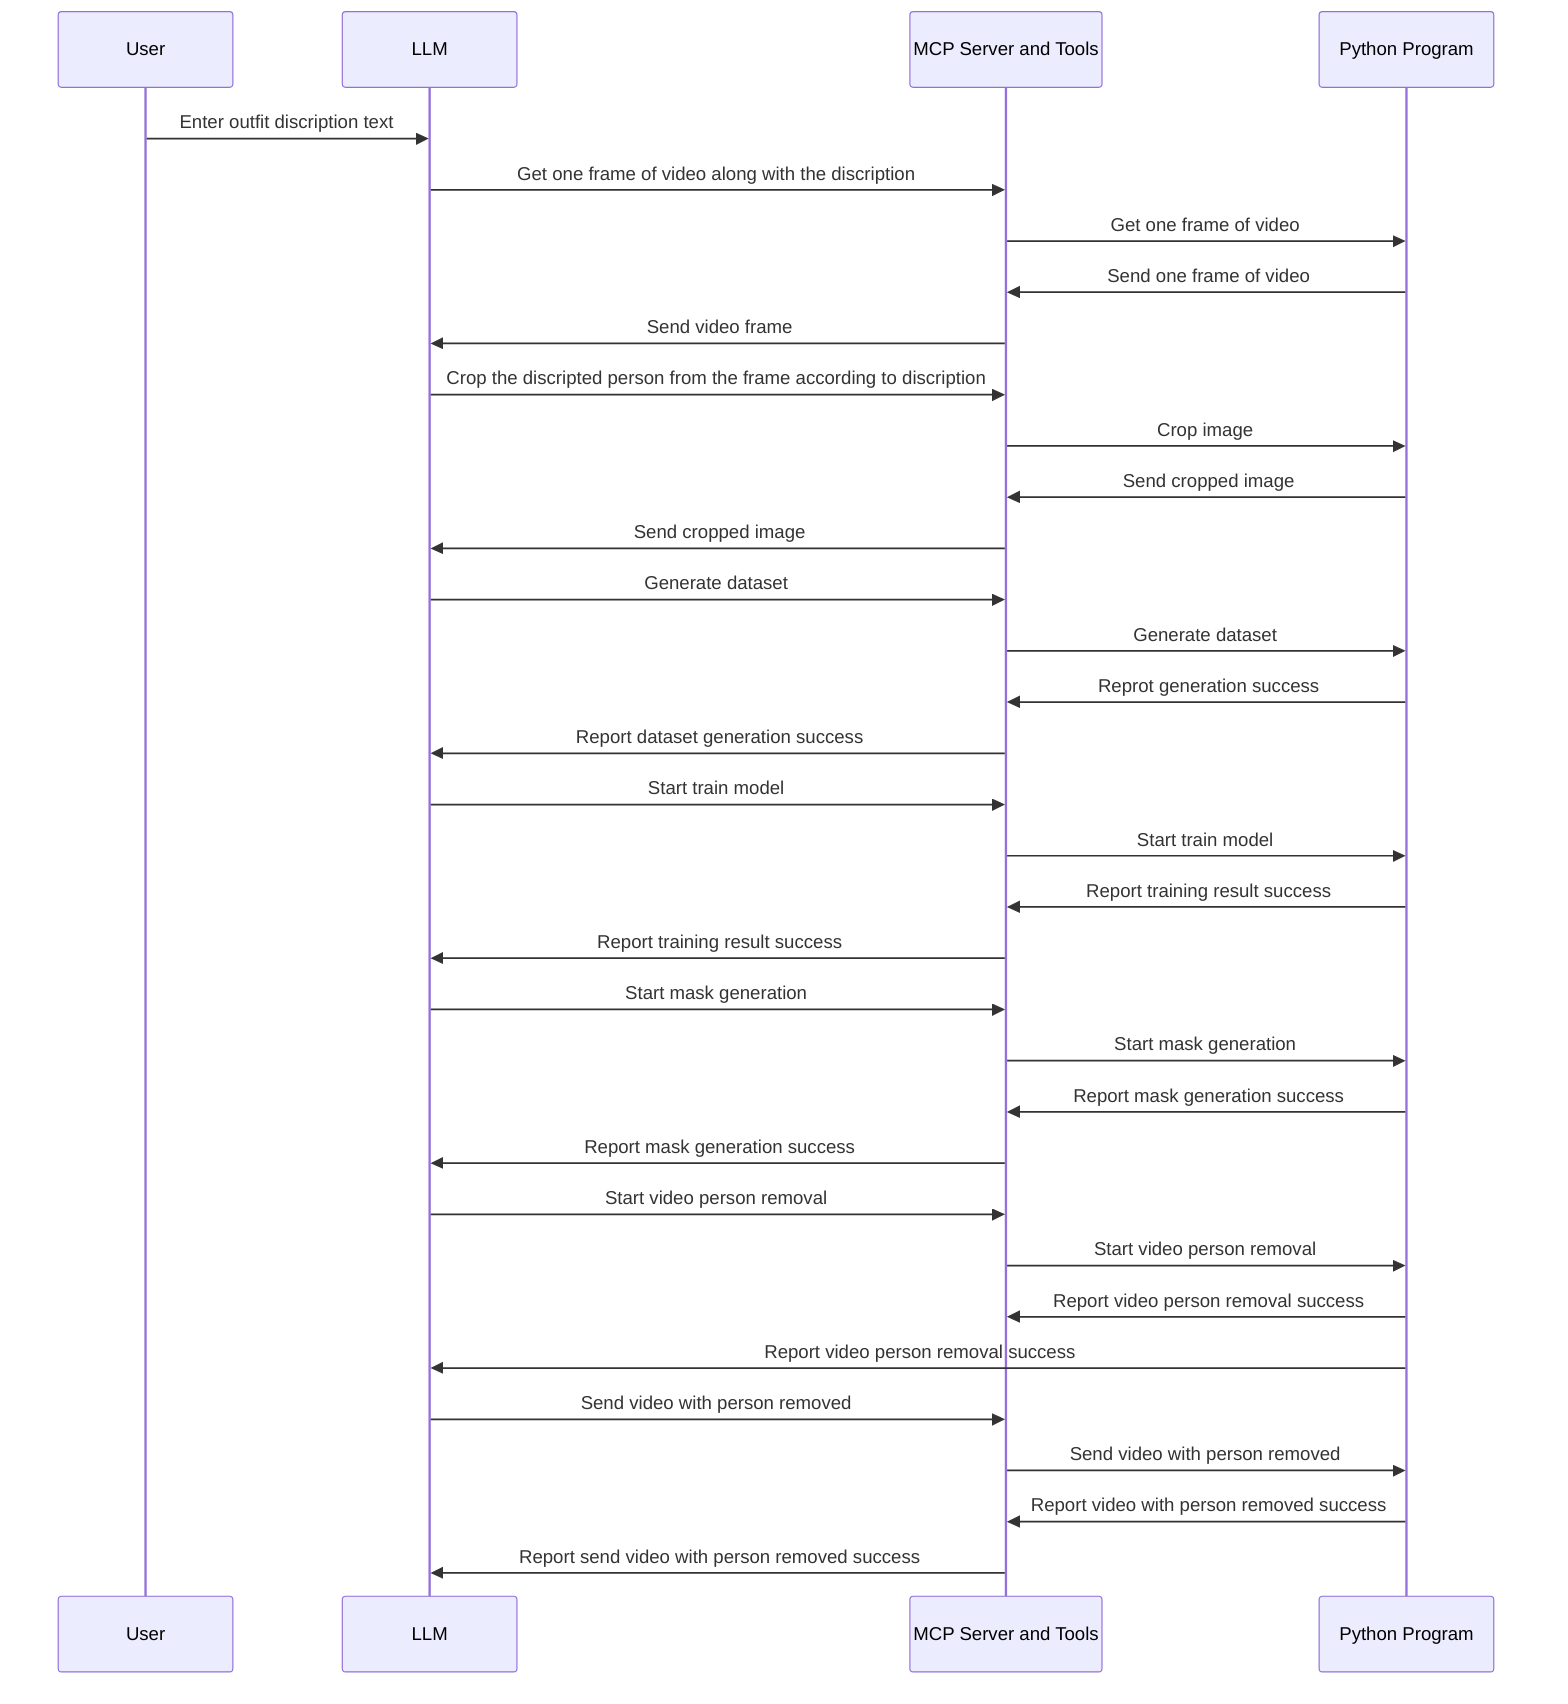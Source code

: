 sequenceDiagram
    participant U as User
    participant LLM as LLM
    participant MCPS as MCP Server and Tools
    participant PY as Python Program

    U ->> LLM: Enter outfit discription text
    LLM ->> MCPS: Get one frame of video along with the discription
    MCPS ->> PY: Get one frame of video
    PY ->> MCPS: Send one frame of video
    MCPS ->> LLM: Send video frame
    LLM ->> MCPS: Crop the discripted person from the frame according to discription
    MCPS ->> PY: Crop image
    PY ->> MCPS: Send cropped image
    MCPS ->> LLM: Send cropped image
    LLM ->> MCPS: Generate dataset
    MCPS ->> PY: Generate dataset
    PY ->> MCPS: Reprot generation success
    MCPS ->> LLM: Report dataset generation success
    LLM ->> MCPS: Start train model
    MCPS ->> PY: Start train model
    PY ->> MCPS: Report training result success
    MCPS ->> LLM: Report training result success
    LLM ->> MCPS: Start mask generation
    MCPS ->> PY: Start mask generation
    PY ->> MCPS: Report mask generation success
    MCPS ->> LLM: Report mask generation success
    LLM ->> MCPS: Start video person removal
    MCPS ->> PY: Start video person removal
    PY ->> MCPS: Report video person removal success
    PY ->> LLM: Report video person removal success
    LLM ->> MCPS: Send video with person removed
    MCPS ->> PY: Send video with person removed
    PY ->> MCPS: Report video with person removed success
    MCPS ->> LLM: Report send video with person removed success